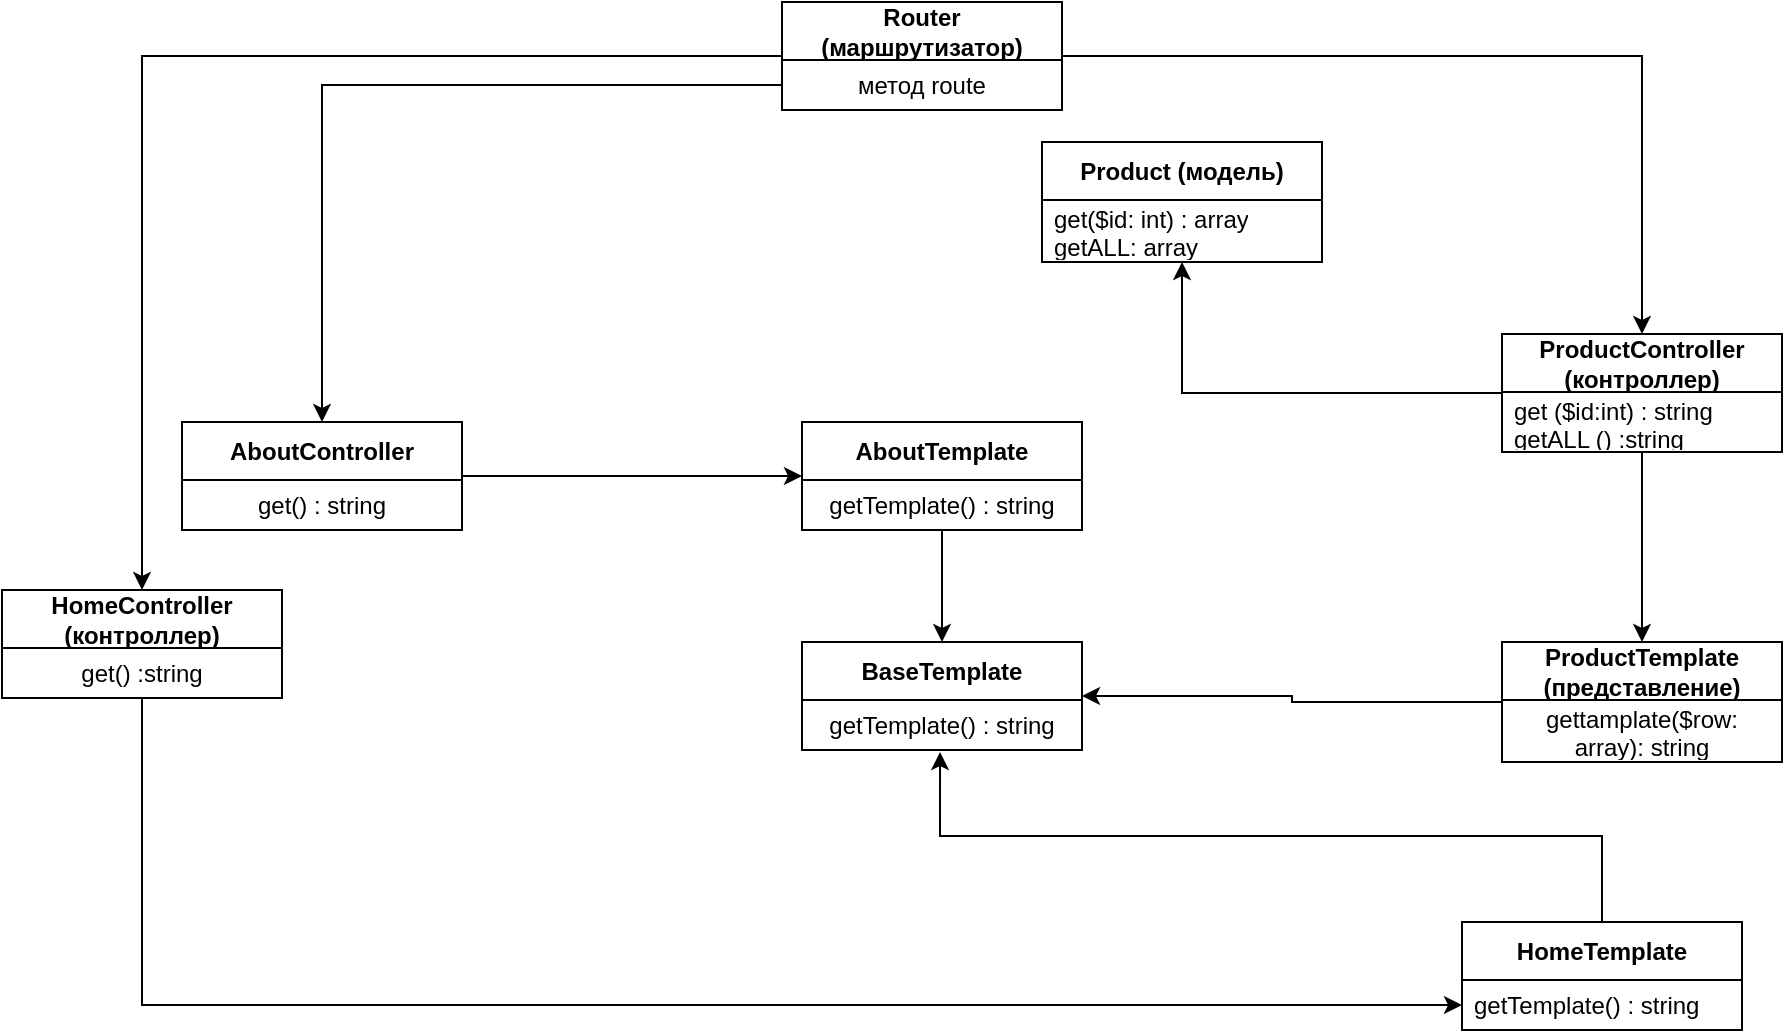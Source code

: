 <mxfile version="26.1.0">
  <diagram id="C5RBs43oDa-KdzZeNtuy" name="Page-1">
    <mxGraphModel dx="2253" dy="1958" grid="1" gridSize="10" guides="1" tooltips="1" connect="1" arrows="1" fold="1" page="1" pageScale="1" pageWidth="827" pageHeight="1169" math="0" shadow="0">
      <root>
        <mxCell id="WIyWlLk6GJQsqaUBKTNV-0" />
        <mxCell id="WIyWlLk6GJQsqaUBKTNV-1" parent="WIyWlLk6GJQsqaUBKTNV-0" />
        <mxCell id="636p3Qrel6MYF2gOgdj5-25" style="edgeStyle=orthogonalEdgeStyle;rounded=0;orthogonalLoop=1;jettySize=auto;html=1;entryX=0.5;entryY=0;entryDx=0;entryDy=0;" edge="1" parent="WIyWlLk6GJQsqaUBKTNV-1" source="636p3Qrel6MYF2gOgdj5-1" target="636p3Qrel6MYF2gOgdj5-10">
          <mxGeometry relative="1" as="geometry" />
        </mxCell>
        <mxCell id="636p3Qrel6MYF2gOgdj5-26" style="edgeStyle=orthogonalEdgeStyle;rounded=0;orthogonalLoop=1;jettySize=auto;html=1;" edge="1" parent="WIyWlLk6GJQsqaUBKTNV-1" source="636p3Qrel6MYF2gOgdj5-1" target="636p3Qrel6MYF2gOgdj5-4">
          <mxGeometry relative="1" as="geometry" />
        </mxCell>
        <mxCell id="636p3Qrel6MYF2gOgdj5-1" value="Router (маршрутизатор)" style="swimlane;fontStyle=1;align=center;verticalAlign=middle;childLayout=stackLayout;horizontal=1;startSize=29;horizontalStack=0;resizeParent=1;resizeParentMax=0;resizeLast=0;collapsible=0;marginBottom=0;html=1;whiteSpace=wrap;" vertex="1" parent="WIyWlLk6GJQsqaUBKTNV-1">
          <mxGeometry x="320" y="-80" width="140" height="54" as="geometry" />
        </mxCell>
        <mxCell id="636p3Qrel6MYF2gOgdj5-2" value="метод route" style="text;html=1;strokeColor=none;fillColor=none;align=center;verticalAlign=middle;spacingLeft=4;spacingRight=4;overflow=hidden;rotatable=0;points=[[0,0.5],[1,0.5]];portConstraint=eastwest;whiteSpace=wrap;" vertex="1" parent="636p3Qrel6MYF2gOgdj5-1">
          <mxGeometry y="29" width="140" height="25" as="geometry" />
        </mxCell>
        <mxCell id="636p3Qrel6MYF2gOgdj5-33" value="" style="edgeStyle=orthogonalEdgeStyle;rounded=0;orthogonalLoop=1;jettySize=auto;html=1;" edge="1" parent="WIyWlLk6GJQsqaUBKTNV-1" source="636p3Qrel6MYF2gOgdj5-4" target="636p3Qrel6MYF2gOgdj5-30">
          <mxGeometry relative="1" as="geometry" />
        </mxCell>
        <mxCell id="636p3Qrel6MYF2gOgdj5-4" value="HomeController&lt;div&gt;(контроллер)&lt;/div&gt;" style="swimlane;fontStyle=1;align=center;verticalAlign=middle;childLayout=stackLayout;horizontal=1;startSize=29;horizontalStack=0;resizeParent=1;resizeParentMax=0;resizeLast=0;collapsible=0;marginBottom=0;html=1;whiteSpace=wrap;" vertex="1" parent="WIyWlLk6GJQsqaUBKTNV-1">
          <mxGeometry x="-70" y="214" width="140" height="54" as="geometry" />
        </mxCell>
        <mxCell id="636p3Qrel6MYF2gOgdj5-5" value="get() :string" style="text;html=1;strokeColor=none;fillColor=none;align=center;verticalAlign=middle;spacingLeft=4;spacingRight=4;overflow=hidden;rotatable=0;points=[[0,0.5],[1,0.5]];portConstraint=eastwest;whiteSpace=wrap;" vertex="1" parent="636p3Qrel6MYF2gOgdj5-4">
          <mxGeometry y="29" width="140" height="25" as="geometry" />
        </mxCell>
        <mxCell id="636p3Qrel6MYF2gOgdj5-50" style="edgeStyle=orthogonalEdgeStyle;rounded=0;orthogonalLoop=1;jettySize=auto;html=1;entryX=0;entryY=0.5;entryDx=0;entryDy=0;" edge="1" parent="WIyWlLk6GJQsqaUBKTNV-1" source="636p3Qrel6MYF2gOgdj5-7" target="636p3Qrel6MYF2gOgdj5-47">
          <mxGeometry relative="1" as="geometry" />
        </mxCell>
        <mxCell id="636p3Qrel6MYF2gOgdj5-7" value="AboutController" style="swimlane;fontStyle=1;align=center;verticalAlign=middle;childLayout=stackLayout;horizontal=1;startSize=29;horizontalStack=0;resizeParent=1;resizeParentMax=0;resizeLast=0;collapsible=0;marginBottom=0;html=1;whiteSpace=wrap;" vertex="1" parent="WIyWlLk6GJQsqaUBKTNV-1">
          <mxGeometry x="20" y="130" width="140" height="54" as="geometry" />
        </mxCell>
        <mxCell id="636p3Qrel6MYF2gOgdj5-8" value="get() : string" style="text;html=1;strokeColor=none;fillColor=none;align=center;verticalAlign=middle;spacingLeft=4;spacingRight=4;overflow=hidden;rotatable=0;points=[[0,0.5],[1,0.5]];portConstraint=eastwest;whiteSpace=wrap;" vertex="1" parent="636p3Qrel6MYF2gOgdj5-7">
          <mxGeometry y="29" width="140" height="25" as="geometry" />
        </mxCell>
        <mxCell id="636p3Qrel6MYF2gOgdj5-36" style="edgeStyle=orthogonalEdgeStyle;rounded=0;orthogonalLoop=1;jettySize=auto;html=1;entryX=0.5;entryY=0;entryDx=0;entryDy=0;" edge="1" parent="WIyWlLk6GJQsqaUBKTNV-1" source="636p3Qrel6MYF2gOgdj5-10" target="636p3Qrel6MYF2gOgdj5-17">
          <mxGeometry relative="1" as="geometry" />
        </mxCell>
        <mxCell id="636p3Qrel6MYF2gOgdj5-44" style="edgeStyle=orthogonalEdgeStyle;rounded=0;orthogonalLoop=1;jettySize=auto;html=1;" edge="1" parent="WIyWlLk6GJQsqaUBKTNV-1" source="636p3Qrel6MYF2gOgdj5-10" target="636p3Qrel6MYF2gOgdj5-22">
          <mxGeometry relative="1" as="geometry" />
        </mxCell>
        <mxCell id="636p3Qrel6MYF2gOgdj5-10" value="ProductController&lt;div&gt;(контроллер)&lt;/div&gt;" style="swimlane;fontStyle=1;align=center;verticalAlign=middle;childLayout=stackLayout;horizontal=1;startSize=29;horizontalStack=0;resizeParent=1;resizeParentMax=0;resizeLast=0;collapsible=0;marginBottom=0;html=1;whiteSpace=wrap;" vertex="1" parent="WIyWlLk6GJQsqaUBKTNV-1">
          <mxGeometry x="680" y="86" width="140" height="59" as="geometry" />
        </mxCell>
        <mxCell id="636p3Qrel6MYF2gOgdj5-12" value="get ($id:int) : string&lt;div&gt;getALL () :string&lt;/div&gt;" style="text;html=1;strokeColor=none;fillColor=none;align=left;verticalAlign=middle;spacingLeft=4;spacingRight=4;overflow=hidden;rotatable=0;points=[[0,0.5],[1,0.5]];portConstraint=eastwest;whiteSpace=wrap;" vertex="1" parent="636p3Qrel6MYF2gOgdj5-10">
          <mxGeometry y="29" width="140" height="30" as="geometry" />
        </mxCell>
        <mxCell id="636p3Qrel6MYF2gOgdj5-14" value="BaseTemplate" style="swimlane;fontStyle=1;align=center;verticalAlign=middle;childLayout=stackLayout;horizontal=1;startSize=29;horizontalStack=0;resizeParent=1;resizeParentMax=0;resizeLast=0;collapsible=0;marginBottom=0;html=1;whiteSpace=wrap;" vertex="1" parent="WIyWlLk6GJQsqaUBKTNV-1">
          <mxGeometry x="330" y="240" width="140" height="54" as="geometry" />
        </mxCell>
        <mxCell id="636p3Qrel6MYF2gOgdj5-15" value="getTemplate() : string" style="text;html=1;strokeColor=none;fillColor=none;align=center;verticalAlign=middle;spacingLeft=4;spacingRight=4;overflow=hidden;rotatable=0;points=[[0,0.5],[1,0.5]];portConstraint=eastwest;whiteSpace=wrap;" vertex="1" parent="636p3Qrel6MYF2gOgdj5-14">
          <mxGeometry y="29" width="140" height="25" as="geometry" />
        </mxCell>
        <mxCell id="636p3Qrel6MYF2gOgdj5-46" style="edgeStyle=orthogonalEdgeStyle;rounded=0;orthogonalLoop=1;jettySize=auto;html=1;" edge="1" parent="WIyWlLk6GJQsqaUBKTNV-1" source="636p3Qrel6MYF2gOgdj5-17" target="636p3Qrel6MYF2gOgdj5-14">
          <mxGeometry relative="1" as="geometry" />
        </mxCell>
        <mxCell id="636p3Qrel6MYF2gOgdj5-17" value="ProductTemplate&lt;div&gt;(представление)&lt;/div&gt;" style="swimlane;fontStyle=1;align=center;verticalAlign=middle;childLayout=stackLayout;horizontal=1;startSize=29;horizontalStack=0;resizeParent=1;resizeParentMax=0;resizeLast=0;collapsible=0;marginBottom=0;html=1;whiteSpace=wrap;" vertex="1" parent="WIyWlLk6GJQsqaUBKTNV-1">
          <mxGeometry x="680" y="240" width="140" height="60" as="geometry" />
        </mxCell>
        <mxCell id="636p3Qrel6MYF2gOgdj5-18" value="gettamplate($row: array): string" style="text;html=1;strokeColor=none;fillColor=none;align=center;verticalAlign=middle;spacingLeft=4;spacingRight=4;overflow=hidden;rotatable=0;points=[[0,0.5],[1,0.5]];portConstraint=eastwest;whiteSpace=wrap;" vertex="1" parent="636p3Qrel6MYF2gOgdj5-17">
          <mxGeometry y="29" width="140" height="31" as="geometry" />
        </mxCell>
        <mxCell id="636p3Qrel6MYF2gOgdj5-22" value="Product (модель)" style="swimlane;fontStyle=1;align=center;verticalAlign=middle;childLayout=stackLayout;horizontal=1;startSize=29;horizontalStack=0;resizeParent=1;resizeParentMax=0;resizeLast=0;collapsible=0;marginBottom=0;html=1;whiteSpace=wrap;" vertex="1" parent="WIyWlLk6GJQsqaUBKTNV-1">
          <mxGeometry x="450" y="-10" width="140" height="60" as="geometry" />
        </mxCell>
        <mxCell id="636p3Qrel6MYF2gOgdj5-24" value="get($id: int) : array&lt;div&gt;getALL: array&lt;/div&gt;" style="text;html=1;strokeColor=none;fillColor=none;align=left;verticalAlign=middle;spacingLeft=4;spacingRight=4;overflow=hidden;rotatable=0;points=[[0,0.5],[1,0.5]];portConstraint=eastwest;whiteSpace=wrap;" vertex="1" parent="636p3Qrel6MYF2gOgdj5-22">
          <mxGeometry y="29" width="140" height="31" as="geometry" />
        </mxCell>
        <mxCell id="636p3Qrel6MYF2gOgdj5-27" style="edgeStyle=orthogonalEdgeStyle;rounded=0;orthogonalLoop=1;jettySize=auto;html=1;entryX=0.5;entryY=0;entryDx=0;entryDy=0;" edge="1" parent="WIyWlLk6GJQsqaUBKTNV-1" source="636p3Qrel6MYF2gOgdj5-2" target="636p3Qrel6MYF2gOgdj5-7">
          <mxGeometry relative="1" as="geometry" />
        </mxCell>
        <mxCell id="636p3Qrel6MYF2gOgdj5-28" value="HomeTemplate" style="swimlane;fontStyle=1;align=center;verticalAlign=middle;childLayout=stackLayout;horizontal=1;startSize=29;horizontalStack=0;resizeParent=1;resizeParentMax=0;resizeLast=0;collapsible=0;marginBottom=0;html=1;whiteSpace=wrap;" vertex="1" parent="WIyWlLk6GJQsqaUBKTNV-1">
          <mxGeometry x="660" y="380" width="140" height="54" as="geometry" />
        </mxCell>
        <mxCell id="636p3Qrel6MYF2gOgdj5-30" value="&lt;div&gt;getTemplate() : string&lt;/div&gt;" style="text;html=1;strokeColor=none;fillColor=none;align=left;verticalAlign=middle;spacingLeft=4;spacingRight=4;overflow=hidden;rotatable=0;points=[[0,0.5],[1,0.5]];portConstraint=eastwest;whiteSpace=wrap;" vertex="1" parent="636p3Qrel6MYF2gOgdj5-28">
          <mxGeometry y="29" width="140" height="25" as="geometry" />
        </mxCell>
        <mxCell id="636p3Qrel6MYF2gOgdj5-40" style="edgeStyle=orthogonalEdgeStyle;rounded=0;orthogonalLoop=1;jettySize=auto;html=1;entryX=0.493;entryY=1.04;entryDx=0;entryDy=0;entryPerimeter=0;" edge="1" parent="WIyWlLk6GJQsqaUBKTNV-1" source="636p3Qrel6MYF2gOgdj5-28" target="636p3Qrel6MYF2gOgdj5-15">
          <mxGeometry relative="1" as="geometry" />
        </mxCell>
        <mxCell id="636p3Qrel6MYF2gOgdj5-51" style="edgeStyle=orthogonalEdgeStyle;rounded=0;orthogonalLoop=1;jettySize=auto;html=1;entryX=0.5;entryY=0;entryDx=0;entryDy=0;" edge="1" parent="WIyWlLk6GJQsqaUBKTNV-1" source="636p3Qrel6MYF2gOgdj5-47" target="636p3Qrel6MYF2gOgdj5-14">
          <mxGeometry relative="1" as="geometry" />
        </mxCell>
        <mxCell id="636p3Qrel6MYF2gOgdj5-47" value="AboutTemplate" style="swimlane;fontStyle=1;align=center;verticalAlign=middle;childLayout=stackLayout;horizontal=1;startSize=29;horizontalStack=0;resizeParent=1;resizeParentMax=0;resizeLast=0;collapsible=0;marginBottom=0;html=1;whiteSpace=wrap;" vertex="1" parent="WIyWlLk6GJQsqaUBKTNV-1">
          <mxGeometry x="330" y="130" width="140" height="54" as="geometry" />
        </mxCell>
        <mxCell id="636p3Qrel6MYF2gOgdj5-48" value="getTemplate() : string" style="text;html=1;strokeColor=none;fillColor=none;align=center;verticalAlign=middle;spacingLeft=4;spacingRight=4;overflow=hidden;rotatable=0;points=[[0,0.5],[1,0.5]];portConstraint=eastwest;whiteSpace=wrap;" vertex="1" parent="636p3Qrel6MYF2gOgdj5-47">
          <mxGeometry y="29" width="140" height="25" as="geometry" />
        </mxCell>
      </root>
    </mxGraphModel>
  </diagram>
</mxfile>
